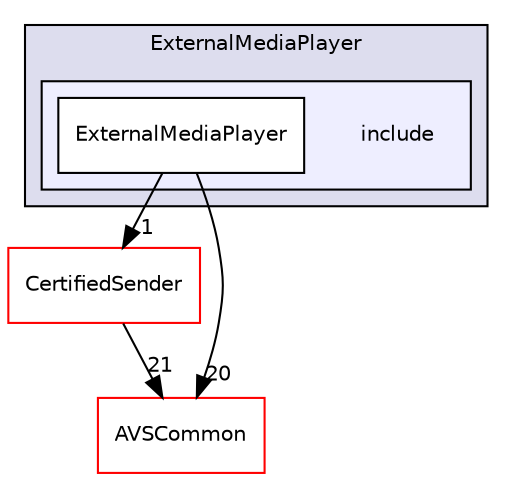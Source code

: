 digraph "/home/ANT.AMAZON.COM/womw/workplace/1.19_release/doxy/avs-device-sdk/CapabilityAgents/ExternalMediaPlayer/include" {
  compound=true
  node [ fontsize="10", fontname="Helvetica"];
  edge [ labelfontsize="10", labelfontname="Helvetica"];
  subgraph clusterdir_a76b392fe5ef3dcdb4d5296d7cae461e {
    graph [ bgcolor="#ddddee", pencolor="black", label="ExternalMediaPlayer" fontname="Helvetica", fontsize="10", URL="dir_a76b392fe5ef3dcdb4d5296d7cae461e.html"]
  subgraph clusterdir_68d5dfd4dd8e84823fb789e3f3a36d40 {
    graph [ bgcolor="#eeeeff", pencolor="black", label="" URL="dir_68d5dfd4dd8e84823fb789e3f3a36d40.html"];
    dir_68d5dfd4dd8e84823fb789e3f3a36d40 [shape=plaintext label="include"];
    dir_a57fd16011950b030fb628b56164f104 [shape=box label="ExternalMediaPlayer" color="black" fillcolor="white" style="filled" URL="dir_a57fd16011950b030fb628b56164f104.html"];
  }
  }
  dir_cf27311ab9f4263eef70b28364b95692 [shape=box label="CertifiedSender" fillcolor="white" style="filled" color="red" URL="dir_cf27311ab9f4263eef70b28364b95692.html"];
  dir_13e65effb2bde530b17b3d5eefcd0266 [shape=box label="AVSCommon" fillcolor="white" style="filled" color="red" URL="dir_13e65effb2bde530b17b3d5eefcd0266.html"];
  dir_cf27311ab9f4263eef70b28364b95692->dir_13e65effb2bde530b17b3d5eefcd0266 [headlabel="21", labeldistance=1.5 headhref="dir_000279_000017.html"];
  dir_a57fd16011950b030fb628b56164f104->dir_cf27311ab9f4263eef70b28364b95692 [headlabel="1", labeldistance=1.5 headhref="dir_000207_000279.html"];
  dir_a57fd16011950b030fb628b56164f104->dir_13e65effb2bde530b17b3d5eefcd0266 [headlabel="20", labeldistance=1.5 headhref="dir_000207_000017.html"];
}
